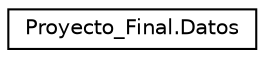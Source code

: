 digraph "Graphical Class Hierarchy"
{
 // INTERACTIVE_SVG=YES
 // LATEX_PDF_SIZE
  edge [fontname="Helvetica",fontsize="10",labelfontname="Helvetica",labelfontsize="10"];
  node [fontname="Helvetica",fontsize="10",shape=record];
  rankdir="LR";
  Node0 [label="Proyecto_Final.Datos",height=0.2,width=0.4,color="black", fillcolor="white", style="filled",URL="$classProyecto__Final_1_1Datos.html",tooltip="Esta clase tiene como función almacenar datos de distintas clases y revisar que los datos ingresados ..."];
}
